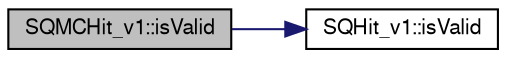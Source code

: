 digraph "SQMCHit_v1::isValid"
{
  bgcolor="transparent";
  edge [fontname="FreeSans",fontsize="10",labelfontname="FreeSans",labelfontsize="10"];
  node [fontname="FreeSans",fontsize="10",shape=record];
  rankdir="LR";
  Node1 [label="SQMCHit_v1::isValid",height=0.2,width=0.4,color="black", fillcolor="grey75", style="filled" fontcolor="black"];
  Node1 -> Node2 [color="midnightblue",fontsize="10",style="solid",fontname="FreeSans"];
  Node2 [label="SQHit_v1::isValid",height=0.2,width=0.4,color="black",URL="$d3/d2e/classSQHit__v1.html#abd81a88d52019ea3be7e90eb8adabf0d",tooltip="isValid returns non zero if object contains vailid data "];
}
